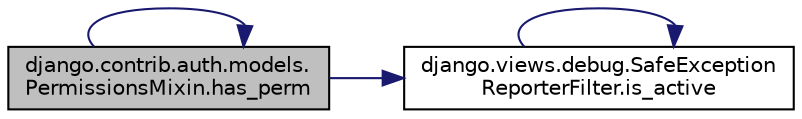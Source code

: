 digraph "django.contrib.auth.models.PermissionsMixin.has_perm"
{
 // LATEX_PDF_SIZE
  edge [fontname="Helvetica",fontsize="10",labelfontname="Helvetica",labelfontsize="10"];
  node [fontname="Helvetica",fontsize="10",shape=record];
  rankdir="LR";
  Node1 [label="django.contrib.auth.models.\lPermissionsMixin.has_perm",height=0.2,width=0.4,color="black", fillcolor="grey75", style="filled", fontcolor="black",tooltip=" "];
  Node1 -> Node1 [color="midnightblue",fontsize="10",style="solid",fontname="Helvetica"];
  Node1 -> Node2 [color="midnightblue",fontsize="10",style="solid",fontname="Helvetica"];
  Node2 [label="django.views.debug.SafeException\lReporterFilter.is_active",height=0.2,width=0.4,color="black", fillcolor="white", style="filled",URL="$d9/d4d/classdjango_1_1views_1_1debug_1_1_safe_exception_reporter_filter.html#ad8a70cb71dbd36f827770c0111f8db5d",tooltip=" "];
  Node2 -> Node2 [color="midnightblue",fontsize="10",style="solid",fontname="Helvetica"];
}

